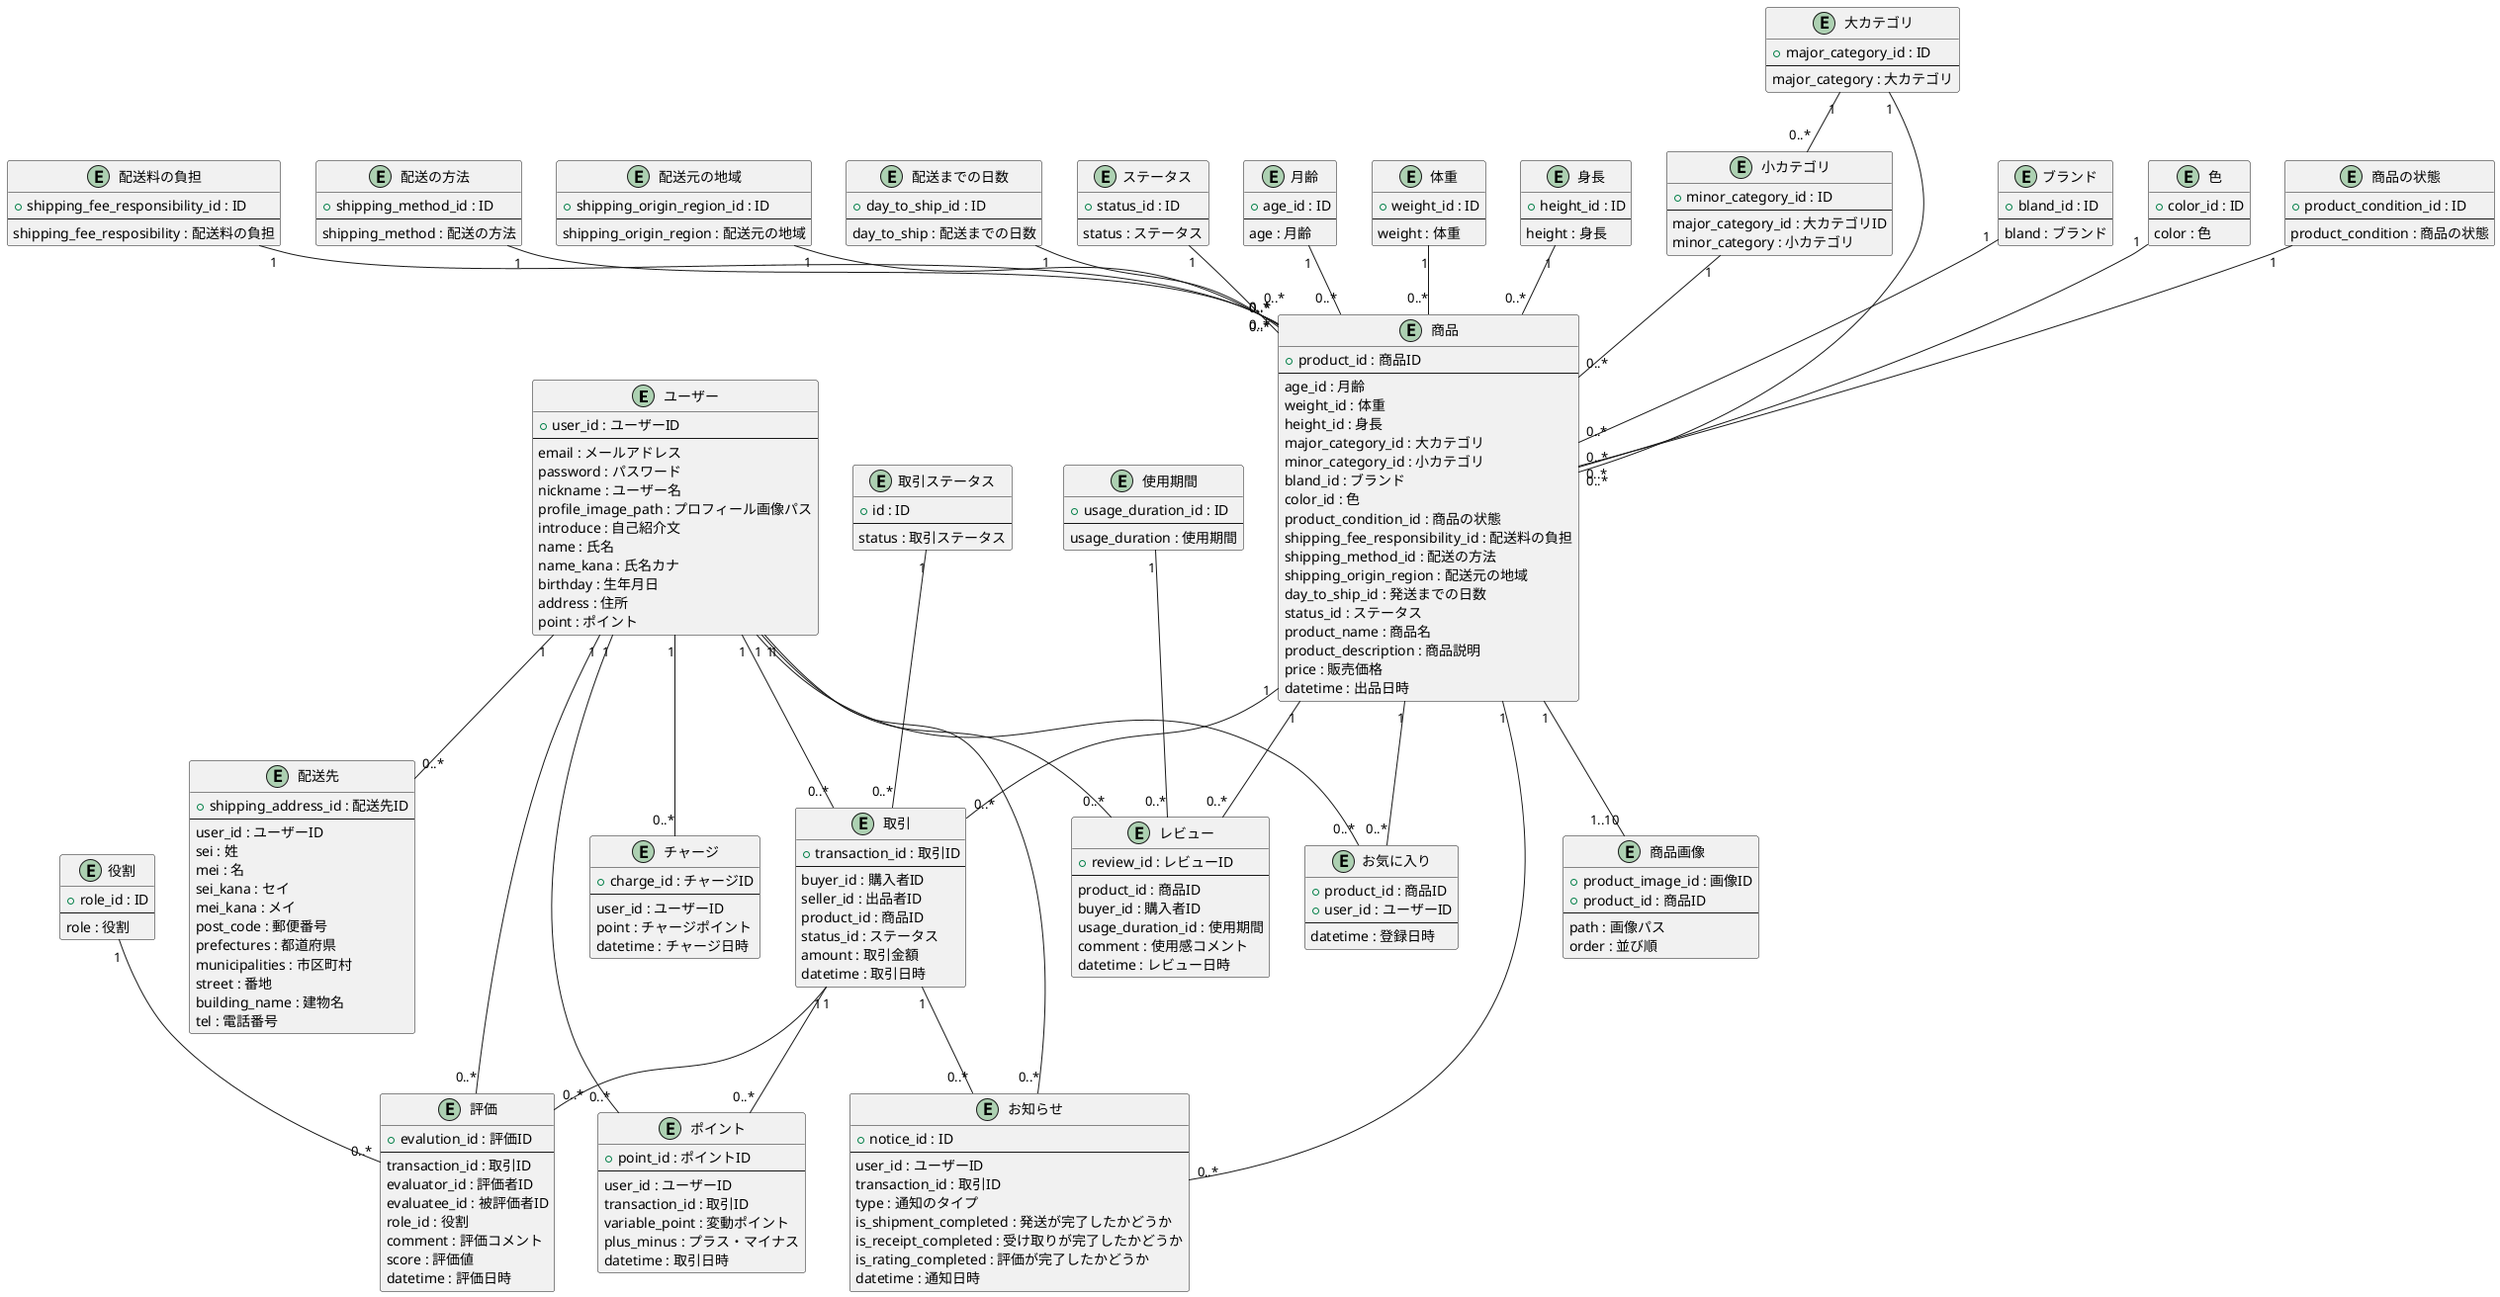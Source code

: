 @startuml

entity "ユーザー" as user {
  + user_id : ユーザーID
  --
  email : メールアドレス
  password : パスワード
  nickname : ユーザー名
  profile_image_path : プロフィール画像パス
  introduce : 自己紹介文
  name : 氏名
  name_kana : 氏名カナ
  birthday : 生年月日
  address : 住所
  point : ポイント
}

entity "配送先" as shipping_address {
  + shipping_address_id : 配送先ID
  --
  user_id : ユーザーID
  sei : 姓
  mei : 名
  sei_kana : セイ
  mei_kana : メイ
  post_code : 郵便番号
  prefectures : 都道府県
  municipalities : 市区町村
  street : 番地
  building_name : 建物名
  tel : 電話番号
}

entity "取引" as transaction {
  + transaction_id : 取引ID
  --
  buyer_id : 購入者ID
  seller_id : 出品者ID
  product_id : 商品ID
  status_id : ステータス
  amount : 取引金額
  datetime : 取引日時
}

entity "ポイント" as point {
  + point_id : ポイントID
  --
  user_id : ユーザーID
  transaction_id : 取引ID
  variable_point : 変動ポイント
  plus_minus : プラス・マイナス
  datetime : 取引日時
}

entity "お気に入り" as favorite {
  + product_id : 商品ID
  + user_id : ユーザーID
  --
  datetime : 登録日時
}

entity "取引ステータス" as transaction_status {
  + id : ID
  --
  status : 取引ステータス
}

entity "チャージ" as charge {
  + charge_id : チャージID
  --
  user_id : ユーザーID
  point : チャージポイント
  datetime : チャージ日時
}

entity "レビュー" as review {
  + review_id : レビューID
  --
  product_id : 商品ID
  buyer_id : 購入者ID
  usage_duration_id : 使用期間
  comment : 使用感コメント
  datetime : レビュー日時
}

entity "商品" as product {
  + product_id : 商品ID
  --
  age_id : 月齢
  weight_id : 体重
  height_id : 身長
  major_category_id : 大カテゴリ
  minor_category_id : 小カテゴリ
  bland_id : ブランド
  color_id : 色
  product_condition_id : 商品の状態
  shipping_fee_responsibility_id : 配送料の負担
  shipping_method_id : 配送の方法
  shipping_origin_region : 配送元の地域
  day_to_ship_id : 発送までの日数
  status_id : ステータス
  product_name : 商品名
  product_description : 商品説明
  price : 販売価格
  datetime : 出品日時
}

entity "商品画像" as product_image {
  + product_image_id : 画像ID
  + product_id : 商品ID
  --
  path : 画像パス
  order : 並び順
}

entity "評価" as evaluation {
  + evalution_id : 評価ID
  --
  transaction_id : 取引ID
  evaluator_id : 評価者ID
  evaluatee_id : 被評価者ID
  role_id : 役割
  comment : 評価コメント
  score : 評価値
  datetime : 評価日時
}

entity "お知らせ" as notice {
  + notice_id : ID
  --
  user_id : ユーザーID
  transaction_id : 取引ID
  type : 通知のタイプ
  is_shipment_completed : 発送が完了したかどうか
  is_receipt_completed : 受け取りが完了したかどうか
  is_rating_completed : 評価が完了したかどうか
  datetime : 通知日時
}

entity "配送料の負担" as shipping_fee_responsibility {
  + shipping_fee_responsibility_id : ID
  --
  shipping_fee_resposibility : 配送料の負担
}

entity "配送の方法" as shipping_method {
  + shipping_method_id : ID
  --
  shipping_method : 配送の方法
}

entity "配送元の地域" as shipping_origin_region {
  + shipping_origin_region_id : ID
  --
  shipping_origin_region : 配送元の地域
}

entity "配送までの日数" as day_to_ship {
  + day_to_ship_id : ID
  --
  day_to_ship : 配送までの日数
}

entity "ステータス" as status {
  + status_id : ID
  --
  status : ステータス
}

entity "役割" as role {
  + role_id : ID
  --
  role : 役割
}

entity "月齢" as age {
  + age_id : ID
  --
  age : 月齢
}

entity "体重" as weight {
  + weight_id : ID
  --
  weight : 体重
}

entity "身長" as height {
  + height_id : ID
  --
  height : 身長
}

entity "大カテゴリ" as major_category {
  + major_category_id : ID
  --
  major_category : 大カテゴリ
}

entity "小カテゴリ" as minor_category {
  + minor_category_id : ID
  --
  major_category_id : 大カテゴリID
  minor_category : 小カテゴリ
}

entity "ブランド" as bland {
  + bland_id : ID
  --
  bland : ブランド
}

entity "色" as color {
  + color_id : ID
  --
  color : 色
}

entity "商品の状態" as product_condition {
  + product_condition_id : ID
  --
  product_condition : 商品の状態
}

entity "使用期間" as usage_duration {
  + usage_duration_id : ID
  --
  usage_duration : 使用期間
}

user "1" -- "0..*" shipping_address
user "1" -- "0..*" transaction
product "1" -- "0..*" transaction
product "1" -- "1..10" product_image
transaction_status "1" -- "0..*" transaction
user "1" -- "0..*" point
transaction "1" -- "0..*" point
product "1" -- "0..*" favorite
user "1" -- "0..*" favorite
user "1" -- "0..*" charge
product "1" -- "0..*" review
user "1" -- "0..*" review
age "1" -- "0..*" product
weight "1" -- "0..*" product
height "1" -- "0..*" product
major_category "1" -- "0..*" product
minor_category "1" -- "0..*" product
bland "1" -- "0..*" product
color "1" -- "0..*" product
product_condition "1" -- "0..*" product
shipping_fee_responsibility "1" -- "0..*" product
shipping_method "1" -- "0..*" product
shipping_origin_region "1" -- "0..*" product
day_to_ship "1" -- "0..*" product
status "1" -- "0..*" product
transaction "1" -- "0..*" evaluation
user "1" -- "0..*" evaluation
role "1" -- "0..*" evaluation
major_category "1" -- "0..*" minor_category
usage_duration "1" -- "0..*" review
user "1" -- "0..*" notice
transaction "1" -- "0..*" notice
product "1" -- "0..*" notice
@enduml
